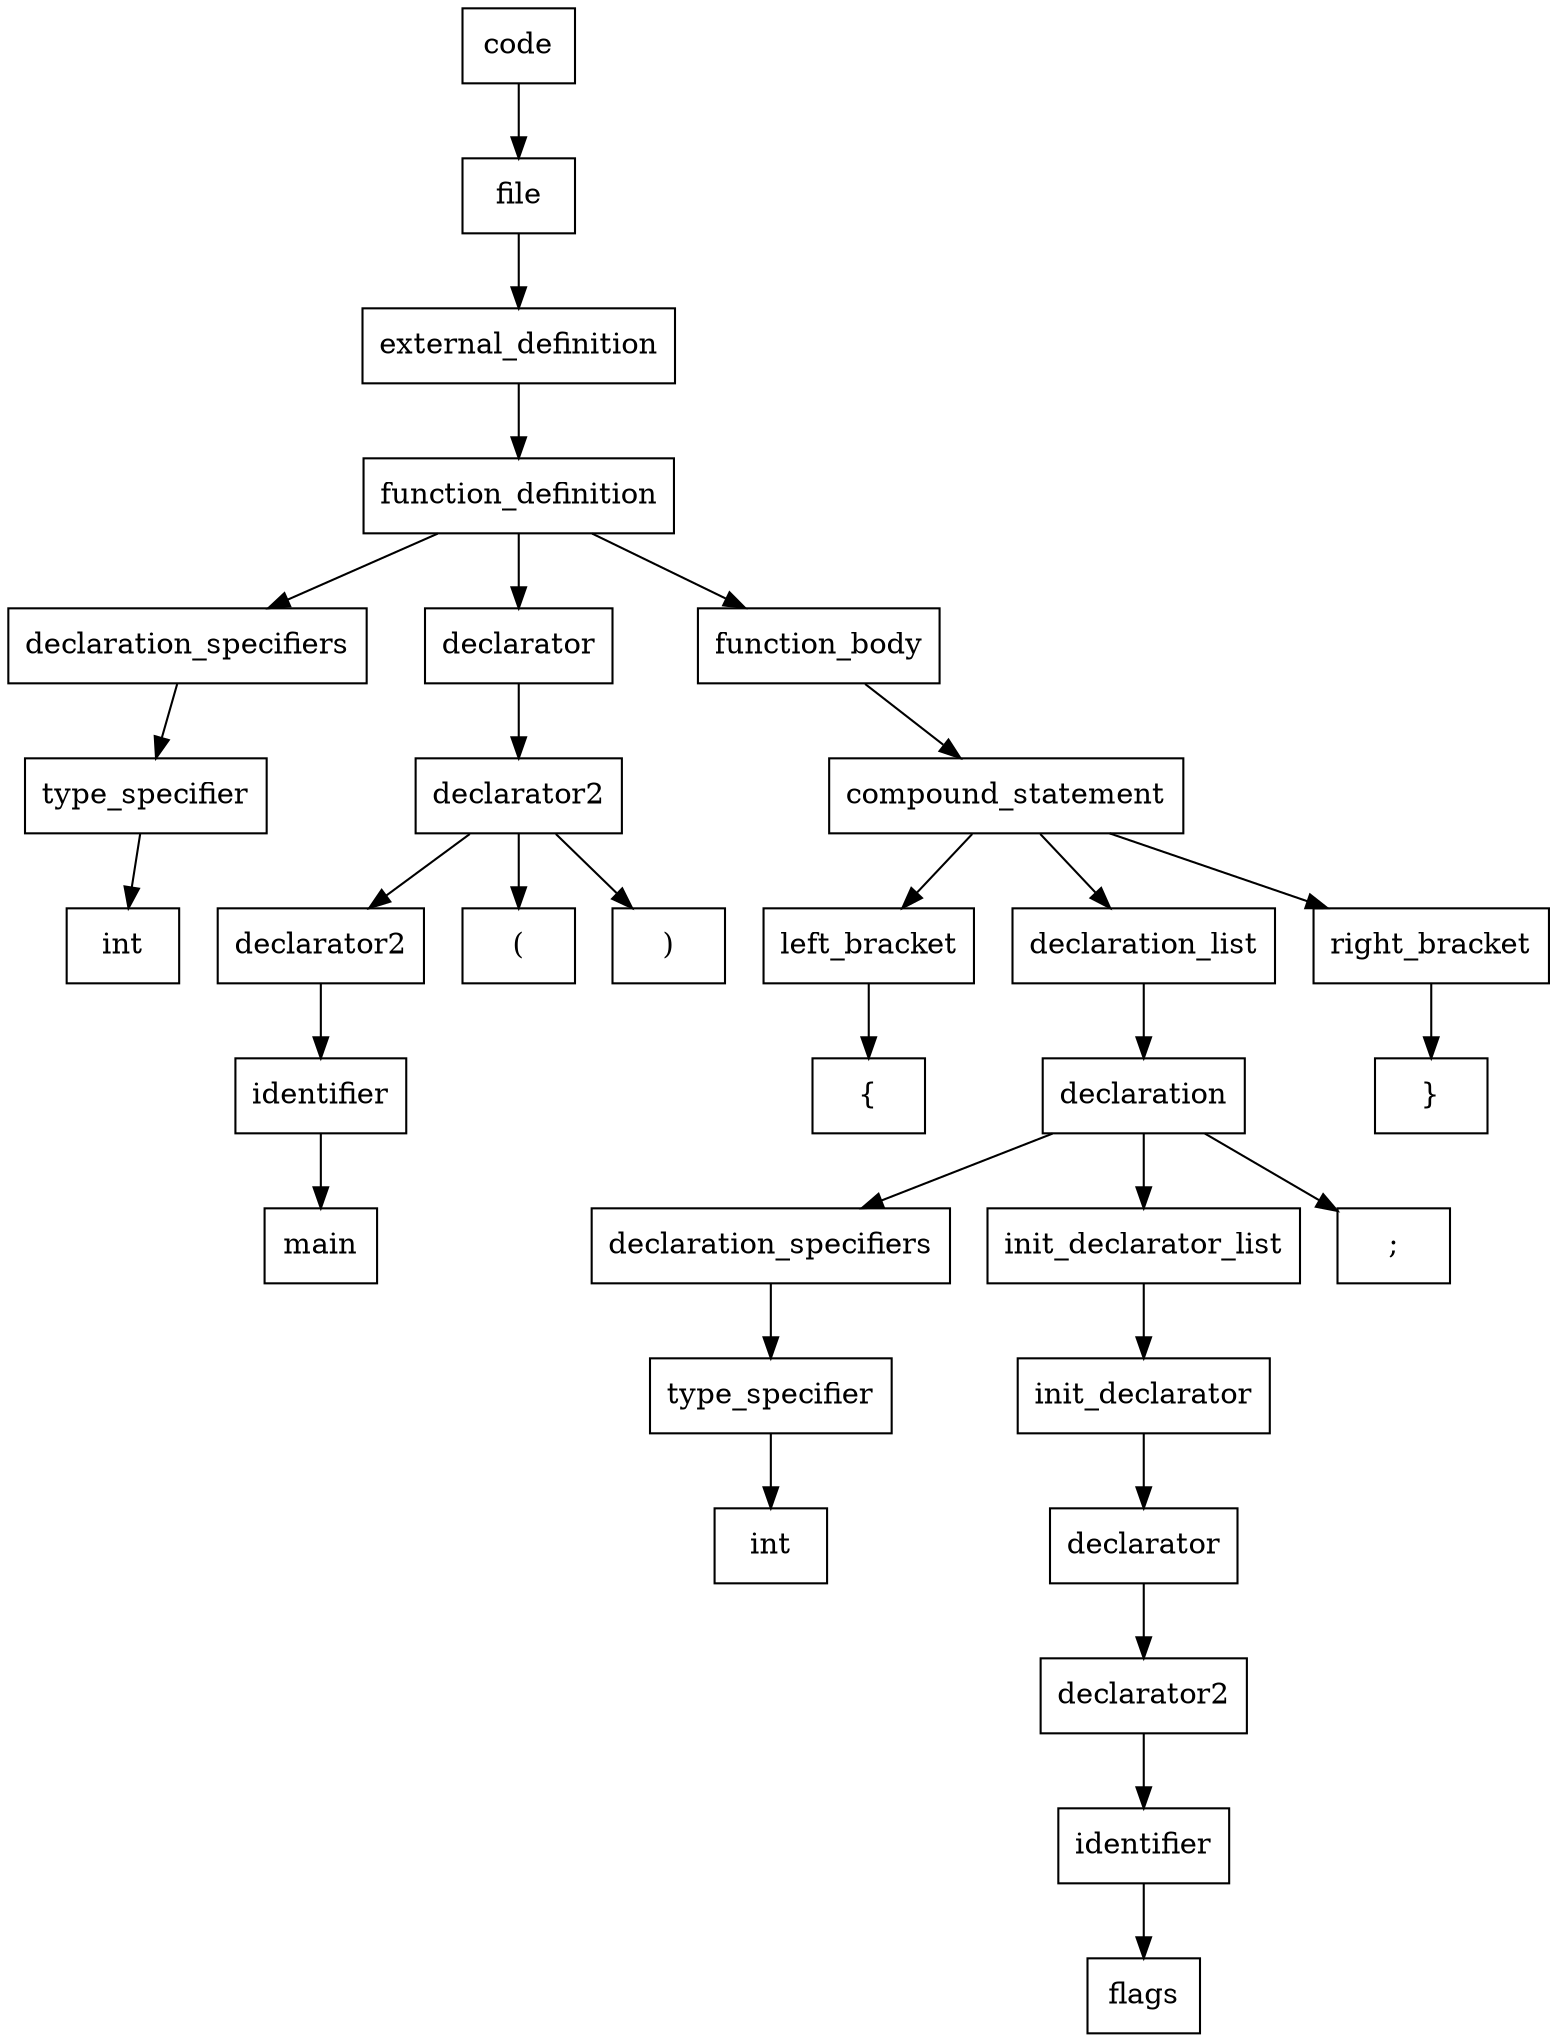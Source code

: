 digraph AST {
    node [shape=box];
    {
        rank=same; 
        1 [label=code];
    }
    {
        rank=same; 
        2 [label=file];
    }
    {
        rank=same; 
        3 [label=external_definition];
    }
    {
        rank=same; 
        4 [label=function_definition];
    }
    {
        rank=same; 
        5 [label=declaration_specifiers];
        8 [label=declarator];
        15 [label=function_body];
    }
    {
        rank=same; 
        6 [label=type_specifier];
        9 [label=declarator2];
        16 [label=compound_statement];
    }
    {
        rank=same; 
        7 [label="int"];
        10 [label=declarator2];
        13 [label="("];
        14 [label=")"];
        17 [label=left_bracket];
        19 [label=declaration_list];
        31 [label=right_bracket];
    }
    {
        rank=same; 
        11 [label=identifier];
        18 [label="{"];
        20 [label=declaration];
        32 [label="}"];
    }
    {
        rank=same; 
        12 [label="main"];
        21 [label=declaration_specifiers];
        24 [label=init_declarator_list];
        30 [label=";"];
    }
    {
        rank=same; 
        22 [label=type_specifier];
        25 [label=init_declarator];
    }
    {
        rank=same; 
        23 [label="int"];
        26 [label=declarator];
    }
    {
        rank=same; 
        27 [label=declarator2];
    }
    {
        rank=same; 
        28 [label=identifier];
    }
    {
        rank=same; 
        29 [label="flags"];
    }
    1 -> 2;
    2 -> 3;
    3 -> 4;
    4 -> 5;
    4 -> 8;
    4 -> 15;
    5 -> 6;
    8 -> 9;
    15 -> 16;
    6 -> 7;
    9 -> 10;
    9 -> 13;
    9 -> 14;
    16 -> 17;
    16 -> 19;
    16 -> 31;
    10 -> 11;
    17 -> 18;
    19 -> 20;
    31 -> 32;
    11 -> 12;
    20 -> 21;
    20 -> 24;
    20 -> 30;
    21 -> 22;
    24 -> 25;
    22 -> 23;
    25 -> 26;
    26 -> 27;
    27 -> 28;
    28 -> 29;
}
